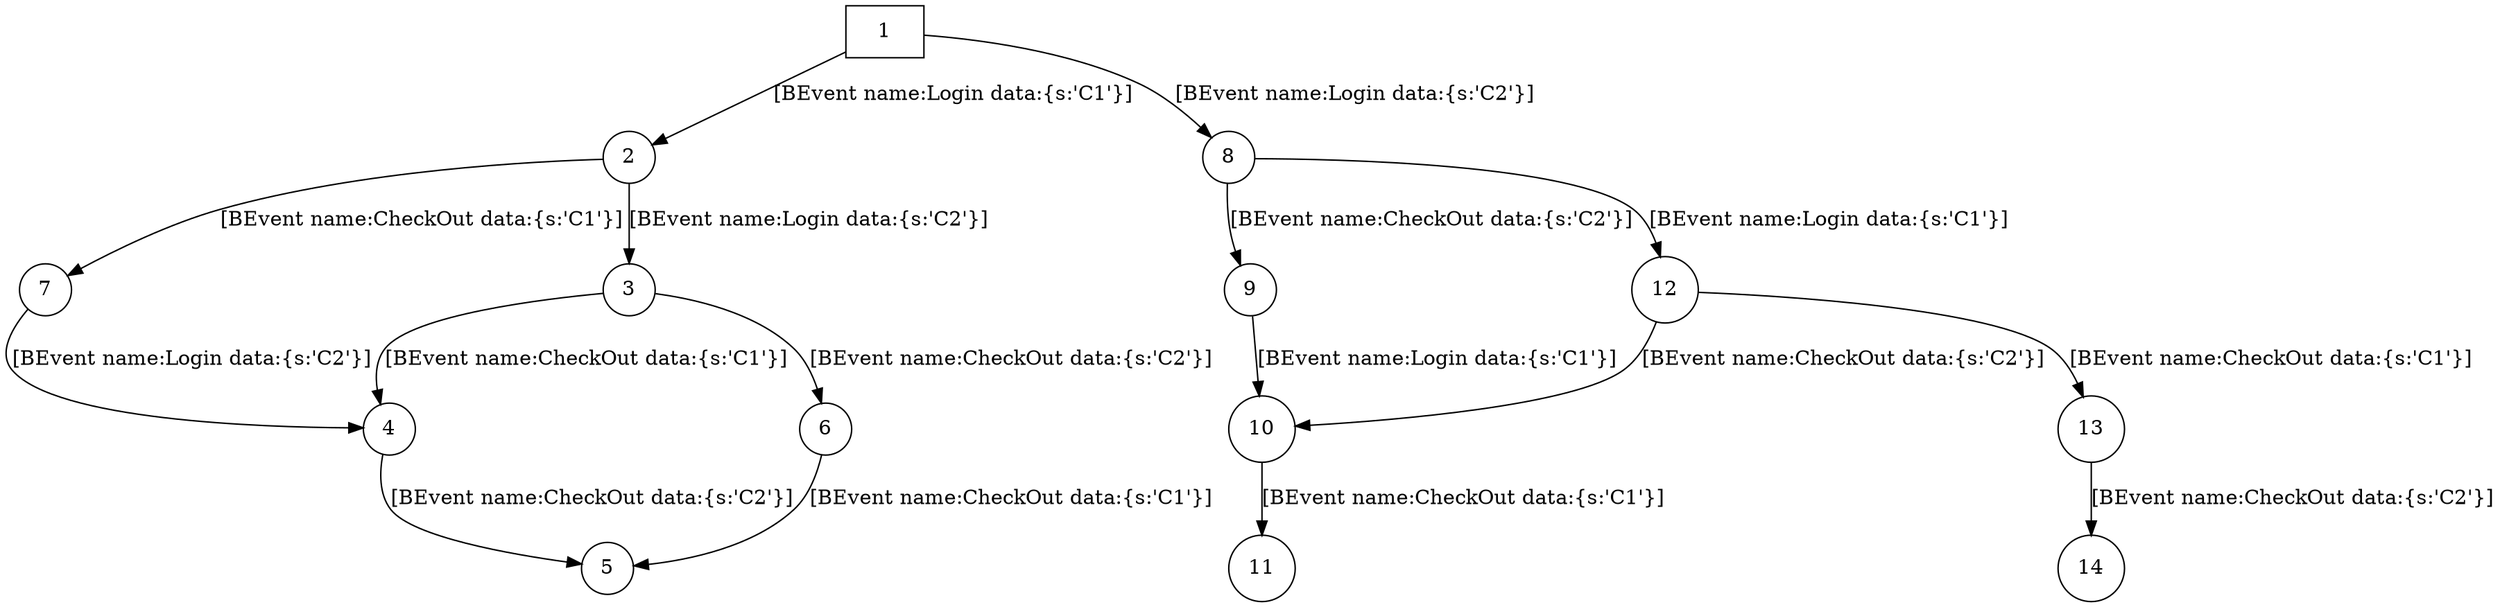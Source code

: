 digraph G {
  name="test.js+";
  num_of_vertices=14;
  num_of_edges=16;
  num_of_events=4;
  run_date="2022-03-06T21:26:34.5765023";
  1 [ bthreads="Add women jacket story,C1 Login story,C2 Login story" shape="none " start="true" statements="[{name: Add women jacket story, isHot: false, request: [], waitFor: AnyNamed{name=Login}, block: {none}, interrupt: {none}},{name: C1 Login story, isHot: false, request: [[BEvent name:Login data:{s:'C1'}]], waitFor: {none}, block: {none}, interrupt: {none}},{name: C2 Login story, isHot: false, request: [[BEvent name:Login data:{s:'C2'}]], waitFor: {none}, block: {none}, interrupt: {none}}]" store="[]" hash="-1961672289" accepting="false" ];
  2 [ bthreads="Add women jacket story,when helper,C2 Login story" shape="circle" start="false" statements="[{name: Add women jacket story, isHot: false, request: [], waitFor: AnyNamed{name=Login}, block: {none}, interrupt: {none}},{name: when helper, isHot: false, request: [[BEvent name:CheckOut data:{s:'C1'}]], waitFor: {none}, block: {none}, interrupt: {none}},{name: C2 Login story, isHot: false, request: [[BEvent name:Login data:{s:'C2'}]], waitFor: {none}, block: {none}, interrupt: {none}}]" store="[]" hash="-687994831" accepting="false" ];
  3 [ bthreads="when helper,Add women jacket story,when helper" shape="circle" start="false" statements="[{name: when helper, isHot: false, request: [[BEvent name:CheckOut data:{s:'C2'}]], waitFor: {none}, block: {none}, interrupt: {none}},{name: Add women jacket story, isHot: false, request: [], waitFor: AnyNamed{name=Login}, block: {none}, interrupt: {none}},{name: when helper, isHot: false, request: [[BEvent name:CheckOut data:{s:'C1'}]], waitFor: {none}, block: {none}, interrupt: {none}}]" store="[]" hash="-323522168" accepting="false" ];
  4 [ bthreads="when helper,Add women jacket story" shape="circle" start="false" statements="[{name: when helper, isHot: false, request: [[BEvent name:CheckOut data:{s:'C2'}]], waitFor: {none}, block: {none}, interrupt: {none}},{name: Add women jacket story, isHot: false, request: [], waitFor: AnyNamed{name=Login}, block: {none}, interrupt: {none}}]" store="[]" hash="-473458785" accepting="false" ];
  5 [ bthreads="Add women jacket story" shape="circle" start="false" statements="[{name: Add women jacket story, isHot: false, request: [], waitFor: AnyNamed{name=Login}, block: {none}, interrupt: {none}}]" store="[]" hash="898706769" accepting="false" ];
  6 [ bthreads="Add women jacket story,when helper" shape="circle" start="false" statements="[{name: Add women jacket story, isHot: false, request: [], waitFor: AnyNamed{name=Login}, block: {none}, interrupt: {none}},{name: when helper, isHot: false, request: [[BEvent name:CheckOut data:{s:'C1'}]], waitFor: {none}, block: {none}, interrupt: {none}}]" store="[]" hash="1048643386" accepting="false" ];
  7 [ bthreads="Add women jacket story,C2 Login story" shape="circle" start="false" statements="[{name: Add women jacket story, isHot: false, request: [], waitFor: AnyNamed{name=Login}, block: {none}, interrupt: {none}},{name: C2 Login story, isHot: false, request: [[BEvent name:Login data:{s:'C2'}]], waitFor: {none}, block: {none}, interrupt: {none}}]" store="[]" hash="-837931448" accepting="false" ];
  8 [ bthreads="when helper,Add women jacket story,C1 Login story" shape="circle" start="false" statements="[{name: when helper, isHot: false, request: [[BEvent name:CheckOut data:{s:'C2'}]], waitFor: {none}, block: {none}, interrupt: {none}},{name: Add women jacket story, isHot: false, request: [], waitFor: AnyNamed{name=Login}, block: {none}, interrupt: {none}},{name: C1 Login story, isHot: false, request: [[BEvent name:Login data:{s:'C1'}]], waitFor: {none}, block: {none}, interrupt: {none}}]" store="[]" hash="-1597199626" accepting="false" ];
  9 [ bthreads="Add women jacket story,C1 Login story" shape="circle" start="false" statements="[{name: Add women jacket story, isHot: false, request: [], waitFor: AnyNamed{name=Login}, block: {none}, interrupt: {none}},{name: C1 Login story, isHot: false, request: [[BEvent name:Login data:{s:'C1'}]], waitFor: {none}, block: {none}, interrupt: {none}}]" store="[]" hash="-225034072" accepting="false" ];
  10 [ bthreads="Add women jacket story,when helper" shape="circle" start="false" statements="[{name: Add women jacket story, isHot: false, request: [], waitFor: AnyNamed{name=Login}, block: {none}, interrupt: {none}},{name: when helper, isHot: false, request: [[BEvent name:CheckOut data:{s:'C1'}]], waitFor: {none}, block: {none}, interrupt: {none}}]" store="[]" hash="1048643386" accepting="false" ];
  11 [ bthreads="Add women jacket story" shape="circle" start="false" statements="[{name: Add women jacket story, isHot: false, request: [], waitFor: AnyNamed{name=Login}, block: {none}, interrupt: {none}}]" store="[]" hash="898706769" accepting="false" ];
  12 [ bthreads="when helper,Add women jacket story,when helper" shape="circle" start="false" statements="[{name: when helper, isHot: false, request: [[BEvent name:CheckOut data:{s:'C2'}]], waitFor: {none}, block: {none}, interrupt: {none}},{name: Add women jacket story, isHot: false, request: [], waitFor: AnyNamed{name=Login}, block: {none}, interrupt: {none}},{name: when helper, isHot: false, request: [[BEvent name:CheckOut data:{s:'C1'}]], waitFor: {none}, block: {none}, interrupt: {none}}]" store="[]" hash="-323522168" accepting="false" ];
  13 [ bthreads="when helper,Add women jacket story" shape="circle" start="false" statements="[{name: when helper, isHot: false, request: [[BEvent name:CheckOut data:{s:'C2'}]], waitFor: {none}, block: {none}, interrupt: {none}},{name: Add women jacket story, isHot: false, request: [], waitFor: AnyNamed{name=Login}, block: {none}, interrupt: {none}}]" store="[]" hash="-473458785" accepting="false" ];
  14 [ bthreads="Add women jacket story" shape="circle" start="false" statements="[{name: Add women jacket story, isHot: false, request: [], waitFor: AnyNamed{name=Login}, block: {none}, interrupt: {none}}]" store="[]" hash="898706769" accepting="false" ];
  1 -> 2 [ Event="[BEvent name:Login data:{s:'C1'}]" Event_name="Login" label="[BEvent name:Login data:{s:'C1'}]" Event_value="[object Object]" ];
  2 -> 3 [ Event="[BEvent name:Login data:{s:'C2'}]" Event_name="Login" label="[BEvent name:Login data:{s:'C2'}]" Event_value="[object Object]" ];
  3 -> 4 [ Event="[BEvent name:CheckOut data:{s:'C1'}]" Event_name="CheckOut" label="[BEvent name:CheckOut data:{s:'C1'}]" Event_value="[object Object]" ];
  4 -> 5 [ Event="[BEvent name:CheckOut data:{s:'C2'}]" Event_name="CheckOut" label="[BEvent name:CheckOut data:{s:'C2'}]" Event_value="[object Object]" ];
  3 -> 6 [ Event="[BEvent name:CheckOut data:{s:'C2'}]" Event_name="CheckOut" label="[BEvent name:CheckOut data:{s:'C2'}]" Event_value="[object Object]" ];
  6 -> 5 [ Event="[BEvent name:CheckOut data:{s:'C1'}]" Event_name="CheckOut" label="[BEvent name:CheckOut data:{s:'C1'}]" Event_value="[object Object]" ];
  2 -> 7 [ Event="[BEvent name:CheckOut data:{s:'C1'}]" Event_name="CheckOut" label="[BEvent name:CheckOut data:{s:'C1'}]" Event_value="[object Object]" ];
  7 -> 4 [ Event="[BEvent name:Login data:{s:'C2'}]" Event_name="Login" label="[BEvent name:Login data:{s:'C2'}]" Event_value="[object Object]" ];
  1 -> 8 [ Event="[BEvent name:Login data:{s:'C2'}]" Event_name="Login" label="[BEvent name:Login data:{s:'C2'}]" Event_value="[object Object]" ];
  8 -> 9 [ Event="[BEvent name:CheckOut data:{s:'C2'}]" Event_name="CheckOut" label="[BEvent name:CheckOut data:{s:'C2'}]" Event_value="[object Object]" ];
  9 -> 10 [ Event="[BEvent name:Login data:{s:'C1'}]" Event_name="Login" label="[BEvent name:Login data:{s:'C1'}]" Event_value="[object Object]" ];
  10 -> 11 [ Event="[BEvent name:CheckOut data:{s:'C1'}]" Event_name="CheckOut" label="[BEvent name:CheckOut data:{s:'C1'}]" Event_value="[object Object]" ];
  8 -> 12 [ Event="[BEvent name:Login data:{s:'C1'}]" Event_name="Login" label="[BEvent name:Login data:{s:'C1'}]" Event_value="[object Object]" ];
  12 -> 13 [ Event="[BEvent name:CheckOut data:{s:'C1'}]" Event_name="CheckOut" label="[BEvent name:CheckOut data:{s:'C1'}]" Event_value="[object Object]" ];
  13 -> 14 [ Event="[BEvent name:CheckOut data:{s:'C2'}]" Event_name="CheckOut" label="[BEvent name:CheckOut data:{s:'C2'}]" Event_value="[object Object]" ];
  12 -> 10 [ Event="[BEvent name:CheckOut data:{s:'C2'}]" Event_name="CheckOut" label="[BEvent name:CheckOut data:{s:'C2'}]" Event_value="[object Object]" ];
}
